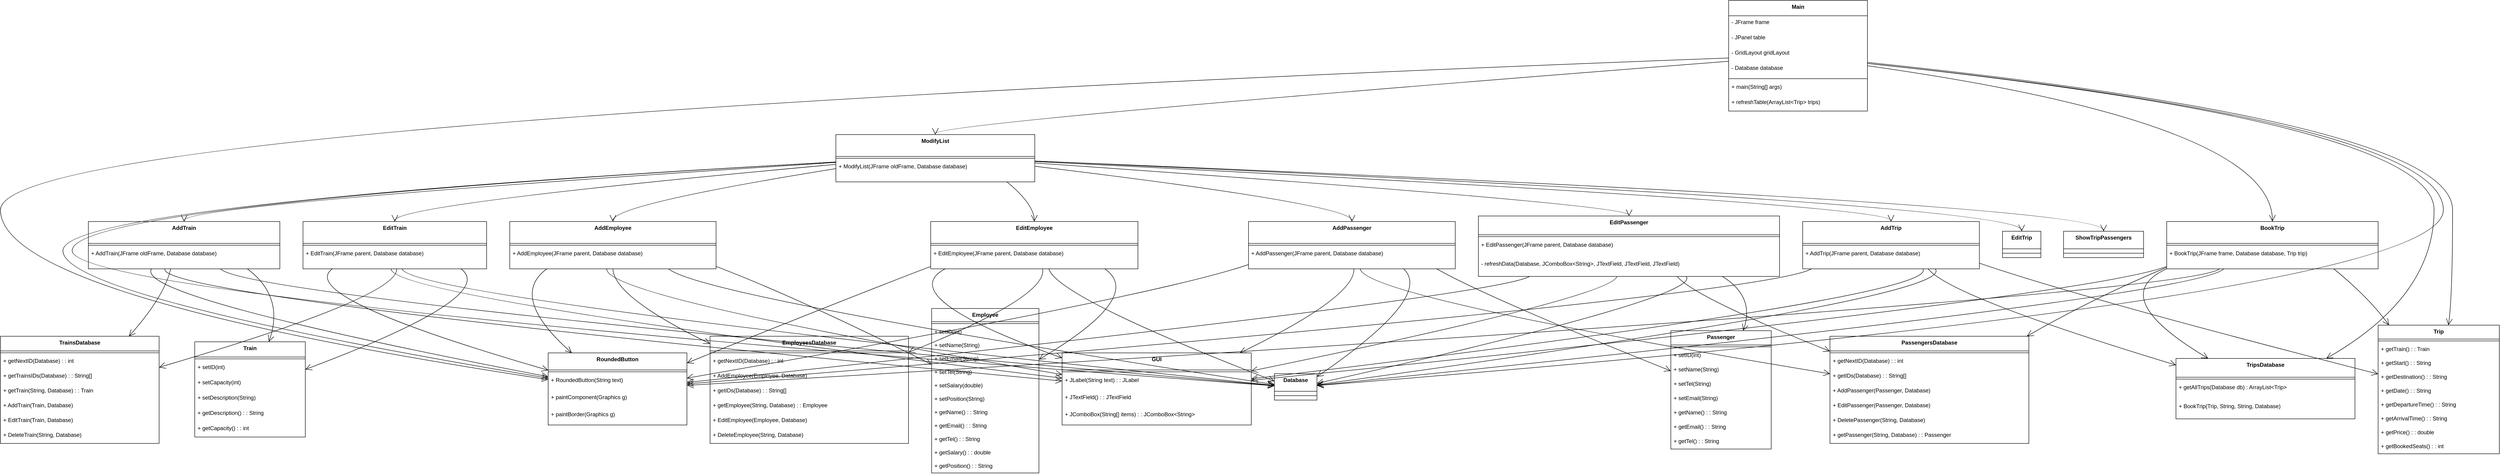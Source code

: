 <mxfile version="26.2.15">
  <diagram name="Page-1" id="pnD8mrpB47AV5KBbk8wT">
    <mxGraphModel dx="4753" dy="2497" grid="1" gridSize="10" guides="1" tooltips="1" connect="1" arrows="1" fold="1" page="1" pageScale="1" pageWidth="850" pageHeight="1100" math="0" shadow="0">
      <root>
        <mxCell id="0" />
        <mxCell id="1" parent="0" />
        <mxCell id="RaNbdo8rH24mwtOtZHc8-335" value="Main" style="swimlane;fontStyle=1;align=center;verticalAlign=top;childLayout=stackLayout;horizontal=1;startSize=33.143;horizontalStack=0;resizeParent=1;resizeParentMax=0;resizeLast=0;collapsible=0;marginBottom=0;" vertex="1" parent="1">
          <mxGeometry x="4536" y="20" width="300" height="239.143" as="geometry" />
        </mxCell>
        <mxCell id="RaNbdo8rH24mwtOtZHc8-336" value="- JFrame frame" style="text;strokeColor=none;fillColor=none;align=left;verticalAlign=top;spacingLeft=4;spacingRight=4;overflow=hidden;rotatable=0;points=[[0,0.5],[1,0.5]];portConstraint=eastwest;" vertex="1" parent="RaNbdo8rH24mwtOtZHc8-335">
          <mxGeometry y="33.143" width="300" height="33" as="geometry" />
        </mxCell>
        <mxCell id="RaNbdo8rH24mwtOtZHc8-337" value="- JPanel table" style="text;strokeColor=none;fillColor=none;align=left;verticalAlign=top;spacingLeft=4;spacingRight=4;overflow=hidden;rotatable=0;points=[[0,0.5],[1,0.5]];portConstraint=eastwest;" vertex="1" parent="RaNbdo8rH24mwtOtZHc8-335">
          <mxGeometry y="66.143" width="300" height="33" as="geometry" />
        </mxCell>
        <mxCell id="RaNbdo8rH24mwtOtZHc8-338" value="- GridLayout gridLayout" style="text;strokeColor=none;fillColor=none;align=left;verticalAlign=top;spacingLeft=4;spacingRight=4;overflow=hidden;rotatable=0;points=[[0,0.5],[1,0.5]];portConstraint=eastwest;" vertex="1" parent="RaNbdo8rH24mwtOtZHc8-335">
          <mxGeometry y="99.143" width="300" height="33" as="geometry" />
        </mxCell>
        <mxCell id="RaNbdo8rH24mwtOtZHc8-339" value="- Database database" style="text;strokeColor=none;fillColor=none;align=left;verticalAlign=top;spacingLeft=4;spacingRight=4;overflow=hidden;rotatable=0;points=[[0,0.5],[1,0.5]];portConstraint=eastwest;" vertex="1" parent="RaNbdo8rH24mwtOtZHc8-335">
          <mxGeometry y="132.143" width="300" height="33" as="geometry" />
        </mxCell>
        <mxCell id="RaNbdo8rH24mwtOtZHc8-340" style="line;strokeWidth=1;fillColor=none;align=left;verticalAlign=middle;spacingTop=-1;spacingLeft=3;spacingRight=3;rotatable=0;labelPosition=right;points=[];portConstraint=eastwest;strokeColor=inherit;" vertex="1" parent="RaNbdo8rH24mwtOtZHc8-335">
          <mxGeometry y="165.143" width="300" height="8" as="geometry" />
        </mxCell>
        <mxCell id="RaNbdo8rH24mwtOtZHc8-341" value="+ main(String[] args)" style="text;strokeColor=none;fillColor=none;align=left;verticalAlign=top;spacingLeft=4;spacingRight=4;overflow=hidden;rotatable=0;points=[[0,0.5],[1,0.5]];portConstraint=eastwest;" vertex="1" parent="RaNbdo8rH24mwtOtZHc8-335">
          <mxGeometry y="173.143" width="300" height="33" as="geometry" />
        </mxCell>
        <mxCell id="RaNbdo8rH24mwtOtZHc8-342" value="+ refreshTable(ArrayList&lt;Trip&gt; trips)" style="text;strokeColor=none;fillColor=none;align=left;verticalAlign=top;spacingLeft=4;spacingRight=4;overflow=hidden;rotatable=0;points=[[0,0.5],[1,0.5]];portConstraint=eastwest;" vertex="1" parent="RaNbdo8rH24mwtOtZHc8-335">
          <mxGeometry y="206.143" width="300" height="33" as="geometry" />
        </mxCell>
        <mxCell id="RaNbdo8rH24mwtOtZHc8-343" value="ModifyList" style="swimlane;fontStyle=1;align=center;verticalAlign=top;childLayout=stackLayout;horizontal=1;startSize=47.2;horizontalStack=0;resizeParent=1;resizeParentMax=0;resizeLast=0;collapsible=0;marginBottom=0;" vertex="1" parent="1">
          <mxGeometry x="2606" y="310" width="430" height="102.2" as="geometry" />
        </mxCell>
        <mxCell id="RaNbdo8rH24mwtOtZHc8-344" style="line;strokeWidth=1;fillColor=none;align=left;verticalAlign=middle;spacingTop=-1;spacingLeft=3;spacingRight=3;rotatable=0;labelPosition=right;points=[];portConstraint=eastwest;strokeColor=inherit;" vertex="1" parent="RaNbdo8rH24mwtOtZHc8-343">
          <mxGeometry y="47.2" width="430" height="8" as="geometry" />
        </mxCell>
        <mxCell id="RaNbdo8rH24mwtOtZHc8-345" value="+ ModifyList(JFrame oldFrame, Database database)" style="text;strokeColor=none;fillColor=none;align=left;verticalAlign=top;spacingLeft=4;spacingRight=4;overflow=hidden;rotatable=0;points=[[0,0.5],[1,0.5]];portConstraint=eastwest;" vertex="1" parent="RaNbdo8rH24mwtOtZHc8-343">
          <mxGeometry y="55.2" width="430" height="47" as="geometry" />
        </mxCell>
        <mxCell id="RaNbdo8rH24mwtOtZHc8-346" value="AddEmployee" style="swimlane;fontStyle=1;align=center;verticalAlign=top;childLayout=stackLayout;horizontal=1;startSize=47.2;horizontalStack=0;resizeParent=1;resizeParentMax=0;resizeLast=0;collapsible=0;marginBottom=0;" vertex="1" parent="1">
          <mxGeometry x="1901" y="498" width="446" height="102.2" as="geometry" />
        </mxCell>
        <mxCell id="RaNbdo8rH24mwtOtZHc8-347" style="line;strokeWidth=1;fillColor=none;align=left;verticalAlign=middle;spacingTop=-1;spacingLeft=3;spacingRight=3;rotatable=0;labelPosition=right;points=[];portConstraint=eastwest;strokeColor=inherit;" vertex="1" parent="RaNbdo8rH24mwtOtZHc8-346">
          <mxGeometry y="47.2" width="446" height="8" as="geometry" />
        </mxCell>
        <mxCell id="RaNbdo8rH24mwtOtZHc8-348" value="+ AddEmployee(JFrame parent, Database database)" style="text;strokeColor=none;fillColor=none;align=left;verticalAlign=top;spacingLeft=4;spacingRight=4;overflow=hidden;rotatable=0;points=[[0,0.5],[1,0.5]];portConstraint=eastwest;" vertex="1" parent="RaNbdo8rH24mwtOtZHc8-346">
          <mxGeometry y="55.2" width="446" height="47" as="geometry" />
        </mxCell>
        <mxCell id="RaNbdo8rH24mwtOtZHc8-349" value="EditEmployee" style="swimlane;fontStyle=1;align=center;verticalAlign=top;childLayout=stackLayout;horizontal=1;startSize=47.2;horizontalStack=0;resizeParent=1;resizeParentMax=0;resizeLast=0;collapsible=0;marginBottom=0;" vertex="1" parent="1">
          <mxGeometry x="2811" y="498" width="448" height="102.2" as="geometry" />
        </mxCell>
        <mxCell id="RaNbdo8rH24mwtOtZHc8-350" style="line;strokeWidth=1;fillColor=none;align=left;verticalAlign=middle;spacingTop=-1;spacingLeft=3;spacingRight=3;rotatable=0;labelPosition=right;points=[];portConstraint=eastwest;strokeColor=inherit;" vertex="1" parent="RaNbdo8rH24mwtOtZHc8-349">
          <mxGeometry y="47.2" width="448" height="8" as="geometry" />
        </mxCell>
        <mxCell id="RaNbdo8rH24mwtOtZHc8-351" value="+ EditEmployee(JFrame parent, Database database)" style="text;strokeColor=none;fillColor=none;align=left;verticalAlign=top;spacingLeft=4;spacingRight=4;overflow=hidden;rotatable=0;points=[[0,0.5],[1,0.5]];portConstraint=eastwest;" vertex="1" parent="RaNbdo8rH24mwtOtZHc8-349">
          <mxGeometry y="55.2" width="448" height="47" as="geometry" />
        </mxCell>
        <mxCell id="RaNbdo8rH24mwtOtZHc8-352" value="AddPassenger" style="swimlane;fontStyle=1;align=center;verticalAlign=top;childLayout=stackLayout;horizontal=1;startSize=47.2;horizontalStack=0;resizeParent=1;resizeParentMax=0;resizeLast=0;collapsible=0;marginBottom=0;" vertex="1" parent="1">
          <mxGeometry x="3498" y="498" width="447" height="102.2" as="geometry" />
        </mxCell>
        <mxCell id="RaNbdo8rH24mwtOtZHc8-353" style="line;strokeWidth=1;fillColor=none;align=left;verticalAlign=middle;spacingTop=-1;spacingLeft=3;spacingRight=3;rotatable=0;labelPosition=right;points=[];portConstraint=eastwest;strokeColor=inherit;" vertex="1" parent="RaNbdo8rH24mwtOtZHc8-352">
          <mxGeometry y="47.2" width="447" height="8" as="geometry" />
        </mxCell>
        <mxCell id="RaNbdo8rH24mwtOtZHc8-354" value="+ AddPassenger(JFrame parent, Database database)" style="text;strokeColor=none;fillColor=none;align=left;verticalAlign=top;spacingLeft=4;spacingRight=4;overflow=hidden;rotatable=0;points=[[0,0.5],[1,0.5]];portConstraint=eastwest;" vertex="1" parent="RaNbdo8rH24mwtOtZHc8-352">
          <mxGeometry y="55.2" width="447" height="47" as="geometry" />
        </mxCell>
        <mxCell id="RaNbdo8rH24mwtOtZHc8-355" value="EditPassenger" style="swimlane;fontStyle=1;align=center;verticalAlign=top;childLayout=stackLayout;horizontal=1;startSize=40.571;horizontalStack=0;resizeParent=1;resizeParentMax=0;resizeLast=0;collapsible=0;marginBottom=0;" vertex="1" parent="1">
          <mxGeometry x="3995" y="486" width="651" height="130.571" as="geometry" />
        </mxCell>
        <mxCell id="RaNbdo8rH24mwtOtZHc8-356" style="line;strokeWidth=1;fillColor=none;align=left;verticalAlign=middle;spacingTop=-1;spacingLeft=3;spacingRight=3;rotatable=0;labelPosition=right;points=[];portConstraint=eastwest;strokeColor=inherit;" vertex="1" parent="RaNbdo8rH24mwtOtZHc8-355">
          <mxGeometry y="40.571" width="651" height="8" as="geometry" />
        </mxCell>
        <mxCell id="RaNbdo8rH24mwtOtZHc8-357" value="+ EditPassenger(JFrame parent, Database database)" style="text;strokeColor=none;fillColor=none;align=left;verticalAlign=top;spacingLeft=4;spacingRight=4;overflow=hidden;rotatable=0;points=[[0,0.5],[1,0.5]];portConstraint=eastwest;" vertex="1" parent="RaNbdo8rH24mwtOtZHc8-355">
          <mxGeometry y="48.571" width="651" height="41" as="geometry" />
        </mxCell>
        <mxCell id="RaNbdo8rH24mwtOtZHc8-358" value="- refreshData(Database, JComboBox&lt;String&gt;, JTextField, JTextField, JTextField)" style="text;strokeColor=none;fillColor=none;align=left;verticalAlign=top;spacingLeft=4;spacingRight=4;overflow=hidden;rotatable=0;points=[[0,0.5],[1,0.5]];portConstraint=eastwest;" vertex="1" parent="RaNbdo8rH24mwtOtZHc8-355">
          <mxGeometry y="89.571" width="651" height="41" as="geometry" />
        </mxCell>
        <mxCell id="RaNbdo8rH24mwtOtZHc8-359" value="AddTrain" style="swimlane;fontStyle=1;align=center;verticalAlign=top;childLayout=stackLayout;horizontal=1;startSize=47.2;horizontalStack=0;resizeParent=1;resizeParentMax=0;resizeLast=0;collapsible=0;marginBottom=0;" vertex="1" parent="1">
          <mxGeometry x="990" y="498" width="414" height="102.2" as="geometry" />
        </mxCell>
        <mxCell id="RaNbdo8rH24mwtOtZHc8-360" style="line;strokeWidth=1;fillColor=none;align=left;verticalAlign=middle;spacingTop=-1;spacingLeft=3;spacingRight=3;rotatable=0;labelPosition=right;points=[];portConstraint=eastwest;strokeColor=inherit;" vertex="1" parent="RaNbdo8rH24mwtOtZHc8-359">
          <mxGeometry y="47.2" width="414" height="8" as="geometry" />
        </mxCell>
        <mxCell id="RaNbdo8rH24mwtOtZHc8-361" value="+ AddTrain(JFrame oldFrame, Database database)" style="text;strokeColor=none;fillColor=none;align=left;verticalAlign=top;spacingLeft=4;spacingRight=4;overflow=hidden;rotatable=0;points=[[0,0.5],[1,0.5]];portConstraint=eastwest;" vertex="1" parent="RaNbdo8rH24mwtOtZHc8-359">
          <mxGeometry y="55.2" width="414" height="47" as="geometry" />
        </mxCell>
        <mxCell id="RaNbdo8rH24mwtOtZHc8-362" value="EditTrain" style="swimlane;fontStyle=1;align=center;verticalAlign=top;childLayout=stackLayout;horizontal=1;startSize=47.2;horizontalStack=0;resizeParent=1;resizeParentMax=0;resizeLast=0;collapsible=0;marginBottom=0;" vertex="1" parent="1">
          <mxGeometry x="1454" y="498" width="397" height="102.2" as="geometry" />
        </mxCell>
        <mxCell id="RaNbdo8rH24mwtOtZHc8-363" style="line;strokeWidth=1;fillColor=none;align=left;verticalAlign=middle;spacingTop=-1;spacingLeft=3;spacingRight=3;rotatable=0;labelPosition=right;points=[];portConstraint=eastwest;strokeColor=inherit;" vertex="1" parent="RaNbdo8rH24mwtOtZHc8-362">
          <mxGeometry y="47.2" width="397" height="8" as="geometry" />
        </mxCell>
        <mxCell id="RaNbdo8rH24mwtOtZHc8-364" value="+ EditTrain(JFrame parent, Database database)" style="text;strokeColor=none;fillColor=none;align=left;verticalAlign=top;spacingLeft=4;spacingRight=4;overflow=hidden;rotatable=0;points=[[0,0.5],[1,0.5]];portConstraint=eastwest;" vertex="1" parent="RaNbdo8rH24mwtOtZHc8-362">
          <mxGeometry y="55.2" width="397" height="47" as="geometry" />
        </mxCell>
        <mxCell id="RaNbdo8rH24mwtOtZHc8-365" value="AddTrip" style="swimlane;fontStyle=1;align=center;verticalAlign=top;childLayout=stackLayout;horizontal=1;startSize=47.2;horizontalStack=0;resizeParent=1;resizeParentMax=0;resizeLast=0;collapsible=0;marginBottom=0;" vertex="1" parent="1">
          <mxGeometry x="4696" y="498" width="382" height="102.2" as="geometry" />
        </mxCell>
        <mxCell id="RaNbdo8rH24mwtOtZHc8-366" style="line;strokeWidth=1;fillColor=none;align=left;verticalAlign=middle;spacingTop=-1;spacingLeft=3;spacingRight=3;rotatable=0;labelPosition=right;points=[];portConstraint=eastwest;strokeColor=inherit;" vertex="1" parent="RaNbdo8rH24mwtOtZHc8-365">
          <mxGeometry y="47.2" width="382" height="8" as="geometry" />
        </mxCell>
        <mxCell id="RaNbdo8rH24mwtOtZHc8-367" value="+ AddTrip(JFrame parent, Database database)" style="text;strokeColor=none;fillColor=none;align=left;verticalAlign=top;spacingLeft=4;spacingRight=4;overflow=hidden;rotatable=0;points=[[0,0.5],[1,0.5]];portConstraint=eastwest;" vertex="1" parent="RaNbdo8rH24mwtOtZHc8-365">
          <mxGeometry y="55.2" width="382" height="47" as="geometry" />
        </mxCell>
        <mxCell id="RaNbdo8rH24mwtOtZHc8-368" value="EditTrip" style="swimlane;fontStyle=1;align=center;verticalAlign=top;childLayout=stackLayout;horizontal=1;startSize=38;horizontalStack=0;resizeParent=1;resizeParentMax=0;resizeLast=0;collapsible=0;marginBottom=0;" vertex="1" parent="1">
          <mxGeometry x="5128" y="519" width="83" height="57" as="geometry" />
        </mxCell>
        <mxCell id="RaNbdo8rH24mwtOtZHc8-369" style="line;strokeWidth=1;fillColor=none;align=left;verticalAlign=middle;spacingTop=-1;spacingLeft=3;spacingRight=3;rotatable=0;labelPosition=right;points=[];portConstraint=eastwest;strokeColor=inherit;" vertex="1" parent="RaNbdo8rH24mwtOtZHc8-368">
          <mxGeometry y="38" width="83" height="19" as="geometry" />
        </mxCell>
        <mxCell id="RaNbdo8rH24mwtOtZHc8-370" value="ShowTripPassengers" style="swimlane;fontStyle=1;align=center;verticalAlign=top;childLayout=stackLayout;horizontal=1;startSize=38;horizontalStack=0;resizeParent=1;resizeParentMax=0;resizeLast=0;collapsible=0;marginBottom=0;" vertex="1" parent="1">
          <mxGeometry x="5260" y="519" width="173" height="57" as="geometry" />
        </mxCell>
        <mxCell id="RaNbdo8rH24mwtOtZHc8-371" style="line;strokeWidth=1;fillColor=none;align=left;verticalAlign=middle;spacingTop=-1;spacingLeft=3;spacingRight=3;rotatable=0;labelPosition=right;points=[];portConstraint=eastwest;strokeColor=inherit;" vertex="1" parent="RaNbdo8rH24mwtOtZHc8-370">
          <mxGeometry y="38" width="173" height="19" as="geometry" />
        </mxCell>
        <mxCell id="RaNbdo8rH24mwtOtZHc8-372" value="RoundedButton" style="swimlane;fontStyle=1;align=center;verticalAlign=top;childLayout=stackLayout;horizontal=1;startSize=36.889;horizontalStack=0;resizeParent=1;resizeParentMax=0;resizeLast=0;collapsible=0;marginBottom=0;" vertex="1" parent="1">
          <mxGeometry x="1984" y="782" width="300" height="155.889" as="geometry" />
        </mxCell>
        <mxCell id="RaNbdo8rH24mwtOtZHc8-373" style="line;strokeWidth=1;fillColor=none;align=left;verticalAlign=middle;spacingTop=-1;spacingLeft=3;spacingRight=3;rotatable=0;labelPosition=right;points=[];portConstraint=eastwest;strokeColor=inherit;" vertex="1" parent="RaNbdo8rH24mwtOtZHc8-372">
          <mxGeometry y="36.889" width="300" height="8" as="geometry" />
        </mxCell>
        <mxCell id="RaNbdo8rH24mwtOtZHc8-374" value="+ RoundedButton(String text)" style="text;strokeColor=none;fillColor=none;align=left;verticalAlign=top;spacingLeft=4;spacingRight=4;overflow=hidden;rotatable=0;points=[[0,0.5],[1,0.5]];portConstraint=eastwest;" vertex="1" parent="RaNbdo8rH24mwtOtZHc8-372">
          <mxGeometry y="44.889" width="300" height="37" as="geometry" />
        </mxCell>
        <mxCell id="RaNbdo8rH24mwtOtZHc8-375" value="+ paintComponent(Graphics g)" style="text;strokeColor=none;fillColor=none;align=left;verticalAlign=top;spacingLeft=4;spacingRight=4;overflow=hidden;rotatable=0;points=[[0,0.5],[1,0.5]];portConstraint=eastwest;" vertex="1" parent="RaNbdo8rH24mwtOtZHc8-372">
          <mxGeometry y="81.889" width="300" height="37" as="geometry" />
        </mxCell>
        <mxCell id="RaNbdo8rH24mwtOtZHc8-376" value="+ paintBorder(Graphics g)" style="text;strokeColor=none;fillColor=none;align=left;verticalAlign=top;spacingLeft=4;spacingRight=4;overflow=hidden;rotatable=0;points=[[0,0.5],[1,0.5]];portConstraint=eastwest;" vertex="1" parent="RaNbdo8rH24mwtOtZHc8-372">
          <mxGeometry y="118.889" width="300" height="37" as="geometry" />
        </mxCell>
        <mxCell id="RaNbdo8rH24mwtOtZHc8-377" value="GUI" style="swimlane;fontStyle=1;align=center;verticalAlign=top;childLayout=stackLayout;horizontal=1;startSize=36.889;horizontalStack=0;resizeParent=1;resizeParentMax=0;resizeLast=0;collapsible=0;marginBottom=0;" vertex="1" parent="1">
          <mxGeometry x="3095" y="782" width="409" height="155.889" as="geometry" />
        </mxCell>
        <mxCell id="RaNbdo8rH24mwtOtZHc8-378" style="line;strokeWidth=1;fillColor=none;align=left;verticalAlign=middle;spacingTop=-1;spacingLeft=3;spacingRight=3;rotatable=0;labelPosition=right;points=[];portConstraint=eastwest;strokeColor=inherit;" vertex="1" parent="RaNbdo8rH24mwtOtZHc8-377">
          <mxGeometry y="36.889" width="409" height="8" as="geometry" />
        </mxCell>
        <mxCell id="RaNbdo8rH24mwtOtZHc8-379" value="+ JLabel(String text) : : JLabel" style="text;strokeColor=none;fillColor=none;align=left;verticalAlign=top;spacingLeft=4;spacingRight=4;overflow=hidden;rotatable=0;points=[[0,0.5],[1,0.5]];portConstraint=eastwest;" vertex="1" parent="RaNbdo8rH24mwtOtZHc8-377">
          <mxGeometry y="44.889" width="409" height="37" as="geometry" />
        </mxCell>
        <mxCell id="RaNbdo8rH24mwtOtZHc8-380" value="+ JTextField() : : JTextField" style="text;strokeColor=none;fillColor=none;align=left;verticalAlign=top;spacingLeft=4;spacingRight=4;overflow=hidden;rotatable=0;points=[[0,0.5],[1,0.5]];portConstraint=eastwest;" vertex="1" parent="RaNbdo8rH24mwtOtZHc8-377">
          <mxGeometry y="81.889" width="409" height="37" as="geometry" />
        </mxCell>
        <mxCell id="RaNbdo8rH24mwtOtZHc8-381" value="+ JComboBox(String[] items) : : JComboBox&lt;String&gt;" style="text;strokeColor=none;fillColor=none;align=left;verticalAlign=top;spacingLeft=4;spacingRight=4;overflow=hidden;rotatable=0;points=[[0,0.5],[1,0.5]];portConstraint=eastwest;" vertex="1" parent="RaNbdo8rH24mwtOtZHc8-377">
          <mxGeometry y="118.889" width="409" height="37" as="geometry" />
        </mxCell>
        <mxCell id="RaNbdo8rH24mwtOtZHc8-382" value="Employee" style="swimlane;fontStyle=1;align=center;verticalAlign=top;childLayout=stackLayout;horizontal=1;startSize=28.64;horizontalStack=0;resizeParent=1;resizeParentMax=0;resizeLast=0;collapsible=0;marginBottom=0;" vertex="1" parent="1">
          <mxGeometry x="2813" y="686" width="232" height="355.64" as="geometry" />
        </mxCell>
        <mxCell id="RaNbdo8rH24mwtOtZHc8-383" style="line;strokeWidth=1;fillColor=none;align=left;verticalAlign=middle;spacingTop=-1;spacingLeft=3;spacingRight=3;rotatable=0;labelPosition=right;points=[];portConstraint=eastwest;strokeColor=inherit;" vertex="1" parent="RaNbdo8rH24mwtOtZHc8-382">
          <mxGeometry y="28.64" width="232" height="8" as="geometry" />
        </mxCell>
        <mxCell id="RaNbdo8rH24mwtOtZHc8-384" value="+ setID(int)" style="text;strokeColor=none;fillColor=none;align=left;verticalAlign=top;spacingLeft=4;spacingRight=4;overflow=hidden;rotatable=0;points=[[0,0.5],[1,0.5]];portConstraint=eastwest;" vertex="1" parent="RaNbdo8rH24mwtOtZHc8-382">
          <mxGeometry y="36.64" width="232" height="29" as="geometry" />
        </mxCell>
        <mxCell id="RaNbdo8rH24mwtOtZHc8-385" value="+ setName(String)" style="text;strokeColor=none;fillColor=none;align=left;verticalAlign=top;spacingLeft=4;spacingRight=4;overflow=hidden;rotatable=0;points=[[0,0.5],[1,0.5]];portConstraint=eastwest;" vertex="1" parent="RaNbdo8rH24mwtOtZHc8-382">
          <mxGeometry y="65.64" width="232" height="29" as="geometry" />
        </mxCell>
        <mxCell id="RaNbdo8rH24mwtOtZHc8-386" value="+ setEmail(String)" style="text;strokeColor=none;fillColor=none;align=left;verticalAlign=top;spacingLeft=4;spacingRight=4;overflow=hidden;rotatable=0;points=[[0,0.5],[1,0.5]];portConstraint=eastwest;" vertex="1" parent="RaNbdo8rH24mwtOtZHc8-382">
          <mxGeometry y="94.64" width="232" height="29" as="geometry" />
        </mxCell>
        <mxCell id="RaNbdo8rH24mwtOtZHc8-387" value="+ setTel(String)" style="text;strokeColor=none;fillColor=none;align=left;verticalAlign=top;spacingLeft=4;spacingRight=4;overflow=hidden;rotatable=0;points=[[0,0.5],[1,0.5]];portConstraint=eastwest;" vertex="1" parent="RaNbdo8rH24mwtOtZHc8-382">
          <mxGeometry y="123.64" width="232" height="29" as="geometry" />
        </mxCell>
        <mxCell id="RaNbdo8rH24mwtOtZHc8-388" value="+ setSalary(double)" style="text;strokeColor=none;fillColor=none;align=left;verticalAlign=top;spacingLeft=4;spacingRight=4;overflow=hidden;rotatable=0;points=[[0,0.5],[1,0.5]];portConstraint=eastwest;" vertex="1" parent="RaNbdo8rH24mwtOtZHc8-382">
          <mxGeometry y="152.64" width="232" height="29" as="geometry" />
        </mxCell>
        <mxCell id="RaNbdo8rH24mwtOtZHc8-389" value="+ setPosition(String)" style="text;strokeColor=none;fillColor=none;align=left;verticalAlign=top;spacingLeft=4;spacingRight=4;overflow=hidden;rotatable=0;points=[[0,0.5],[1,0.5]];portConstraint=eastwest;" vertex="1" parent="RaNbdo8rH24mwtOtZHc8-382">
          <mxGeometry y="181.64" width="232" height="29" as="geometry" />
        </mxCell>
        <mxCell id="RaNbdo8rH24mwtOtZHc8-390" value="+ getName() : : String" style="text;strokeColor=none;fillColor=none;align=left;verticalAlign=top;spacingLeft=4;spacingRight=4;overflow=hidden;rotatable=0;points=[[0,0.5],[1,0.5]];portConstraint=eastwest;" vertex="1" parent="RaNbdo8rH24mwtOtZHc8-382">
          <mxGeometry y="210.64" width="232" height="29" as="geometry" />
        </mxCell>
        <mxCell id="RaNbdo8rH24mwtOtZHc8-391" value="+ getEmail() : : String" style="text;strokeColor=none;fillColor=none;align=left;verticalAlign=top;spacingLeft=4;spacingRight=4;overflow=hidden;rotatable=0;points=[[0,0.5],[1,0.5]];portConstraint=eastwest;" vertex="1" parent="RaNbdo8rH24mwtOtZHc8-382">
          <mxGeometry y="239.64" width="232" height="29" as="geometry" />
        </mxCell>
        <mxCell id="RaNbdo8rH24mwtOtZHc8-392" value="+ getTel() : : String" style="text;strokeColor=none;fillColor=none;align=left;verticalAlign=top;spacingLeft=4;spacingRight=4;overflow=hidden;rotatable=0;points=[[0,0.5],[1,0.5]];portConstraint=eastwest;" vertex="1" parent="RaNbdo8rH24mwtOtZHc8-382">
          <mxGeometry y="268.64" width="232" height="29" as="geometry" />
        </mxCell>
        <mxCell id="RaNbdo8rH24mwtOtZHc8-393" value="+ getSalary() : : double" style="text;strokeColor=none;fillColor=none;align=left;verticalAlign=top;spacingLeft=4;spacingRight=4;overflow=hidden;rotatable=0;points=[[0,0.5],[1,0.5]];portConstraint=eastwest;" vertex="1" parent="RaNbdo8rH24mwtOtZHc8-382">
          <mxGeometry y="297.64" width="232" height="29" as="geometry" />
        </mxCell>
        <mxCell id="RaNbdo8rH24mwtOtZHc8-394" value="+ getPosition() : : String" style="text;strokeColor=none;fillColor=none;align=left;verticalAlign=top;spacingLeft=4;spacingRight=4;overflow=hidden;rotatable=0;points=[[0,0.5],[1,0.5]];portConstraint=eastwest;" vertex="1" parent="RaNbdo8rH24mwtOtZHc8-382">
          <mxGeometry y="326.64" width="232" height="29" as="geometry" />
        </mxCell>
        <mxCell id="RaNbdo8rH24mwtOtZHc8-395" value="EmployeesDatabase" style="swimlane;fontStyle=1;align=center;verticalAlign=top;childLayout=stackLayout;horizontal=1;startSize=31.733;horizontalStack=0;resizeParent=1;resizeParentMax=0;resizeLast=0;collapsible=0;marginBottom=0;" vertex="1" parent="1">
          <mxGeometry x="2334" y="746" width="429" height="231.733" as="geometry" />
        </mxCell>
        <mxCell id="RaNbdo8rH24mwtOtZHc8-396" style="line;strokeWidth=1;fillColor=none;align=left;verticalAlign=middle;spacingTop=-1;spacingLeft=3;spacingRight=3;rotatable=0;labelPosition=right;points=[];portConstraint=eastwest;strokeColor=inherit;" vertex="1" parent="RaNbdo8rH24mwtOtZHc8-395">
          <mxGeometry y="31.733" width="429" height="8" as="geometry" />
        </mxCell>
        <mxCell id="RaNbdo8rH24mwtOtZHc8-397" value="+ getNextID(Database) : : int" style="text;strokeColor=none;fillColor=none;align=left;verticalAlign=top;spacingLeft=4;spacingRight=4;overflow=hidden;rotatable=0;points=[[0,0.5],[1,0.5]];portConstraint=eastwest;" vertex="1" parent="RaNbdo8rH24mwtOtZHc8-395">
          <mxGeometry y="39.733" width="429" height="32" as="geometry" />
        </mxCell>
        <mxCell id="RaNbdo8rH24mwtOtZHc8-398" value="+ AddEmployee(Employee, Database)" style="text;strokeColor=none;fillColor=none;align=left;verticalAlign=top;spacingLeft=4;spacingRight=4;overflow=hidden;rotatable=0;points=[[0,0.5],[1,0.5]];portConstraint=eastwest;" vertex="1" parent="RaNbdo8rH24mwtOtZHc8-395">
          <mxGeometry y="71.733" width="429" height="32" as="geometry" />
        </mxCell>
        <mxCell id="RaNbdo8rH24mwtOtZHc8-399" value="+ getIDs(Database) : : String[]" style="text;strokeColor=none;fillColor=none;align=left;verticalAlign=top;spacingLeft=4;spacingRight=4;overflow=hidden;rotatable=0;points=[[0,0.5],[1,0.5]];portConstraint=eastwest;" vertex="1" parent="RaNbdo8rH24mwtOtZHc8-395">
          <mxGeometry y="103.733" width="429" height="32" as="geometry" />
        </mxCell>
        <mxCell id="RaNbdo8rH24mwtOtZHc8-400" value="+ getEmployee(String, Database) : : Employee" style="text;strokeColor=none;fillColor=none;align=left;verticalAlign=top;spacingLeft=4;spacingRight=4;overflow=hidden;rotatable=0;points=[[0,0.5],[1,0.5]];portConstraint=eastwest;" vertex="1" parent="RaNbdo8rH24mwtOtZHc8-395">
          <mxGeometry y="135.733" width="429" height="32" as="geometry" />
        </mxCell>
        <mxCell id="RaNbdo8rH24mwtOtZHc8-401" value="+ EditEmployee(Employee, Database)" style="text;strokeColor=none;fillColor=none;align=left;verticalAlign=top;spacingLeft=4;spacingRight=4;overflow=hidden;rotatable=0;points=[[0,0.5],[1,0.5]];portConstraint=eastwest;" vertex="1" parent="RaNbdo8rH24mwtOtZHc8-395">
          <mxGeometry y="167.733" width="429" height="32" as="geometry" />
        </mxCell>
        <mxCell id="RaNbdo8rH24mwtOtZHc8-402" value="+ DeleteEmployee(String, Database)" style="text;strokeColor=none;fillColor=none;align=left;verticalAlign=top;spacingLeft=4;spacingRight=4;overflow=hidden;rotatable=0;points=[[0,0.5],[1,0.5]];portConstraint=eastwest;" vertex="1" parent="RaNbdo8rH24mwtOtZHc8-395">
          <mxGeometry y="199.733" width="429" height="32" as="geometry" />
        </mxCell>
        <mxCell id="RaNbdo8rH24mwtOtZHc8-403" value="Passenger" style="swimlane;fontStyle=1;align=center;verticalAlign=top;childLayout=stackLayout;horizontal=1;startSize=30.824;horizontalStack=0;resizeParent=1;resizeParentMax=0;resizeLast=0;collapsible=0;marginBottom=0;" vertex="1" parent="1">
          <mxGeometry x="4411" y="734" width="217" height="255.824" as="geometry" />
        </mxCell>
        <mxCell id="RaNbdo8rH24mwtOtZHc8-404" style="line;strokeWidth=1;fillColor=none;align=left;verticalAlign=middle;spacingTop=-1;spacingLeft=3;spacingRight=3;rotatable=0;labelPosition=right;points=[];portConstraint=eastwest;strokeColor=inherit;" vertex="1" parent="RaNbdo8rH24mwtOtZHc8-403">
          <mxGeometry y="30.824" width="217" height="8" as="geometry" />
        </mxCell>
        <mxCell id="RaNbdo8rH24mwtOtZHc8-405" value="+ setID(int)" style="text;strokeColor=none;fillColor=none;align=left;verticalAlign=top;spacingLeft=4;spacingRight=4;overflow=hidden;rotatable=0;points=[[0,0.5],[1,0.5]];portConstraint=eastwest;" vertex="1" parent="RaNbdo8rH24mwtOtZHc8-403">
          <mxGeometry y="38.824" width="217" height="31" as="geometry" />
        </mxCell>
        <mxCell id="RaNbdo8rH24mwtOtZHc8-406" value="+ setName(String)" style="text;strokeColor=none;fillColor=none;align=left;verticalAlign=top;spacingLeft=4;spacingRight=4;overflow=hidden;rotatable=0;points=[[0,0.5],[1,0.5]];portConstraint=eastwest;" vertex="1" parent="RaNbdo8rH24mwtOtZHc8-403">
          <mxGeometry y="69.824" width="217" height="31" as="geometry" />
        </mxCell>
        <mxCell id="RaNbdo8rH24mwtOtZHc8-407" value="+ setTel(String)" style="text;strokeColor=none;fillColor=none;align=left;verticalAlign=top;spacingLeft=4;spacingRight=4;overflow=hidden;rotatable=0;points=[[0,0.5],[1,0.5]];portConstraint=eastwest;" vertex="1" parent="RaNbdo8rH24mwtOtZHc8-403">
          <mxGeometry y="100.824" width="217" height="31" as="geometry" />
        </mxCell>
        <mxCell id="RaNbdo8rH24mwtOtZHc8-408" value="+ setEmail(String)" style="text;strokeColor=none;fillColor=none;align=left;verticalAlign=top;spacingLeft=4;spacingRight=4;overflow=hidden;rotatable=0;points=[[0,0.5],[1,0.5]];portConstraint=eastwest;" vertex="1" parent="RaNbdo8rH24mwtOtZHc8-403">
          <mxGeometry y="131.824" width="217" height="31" as="geometry" />
        </mxCell>
        <mxCell id="RaNbdo8rH24mwtOtZHc8-409" value="+ getName() : : String" style="text;strokeColor=none;fillColor=none;align=left;verticalAlign=top;spacingLeft=4;spacingRight=4;overflow=hidden;rotatable=0;points=[[0,0.5],[1,0.5]];portConstraint=eastwest;" vertex="1" parent="RaNbdo8rH24mwtOtZHc8-403">
          <mxGeometry y="162.824" width="217" height="31" as="geometry" />
        </mxCell>
        <mxCell id="RaNbdo8rH24mwtOtZHc8-410" value="+ getEmail() : : String" style="text;strokeColor=none;fillColor=none;align=left;verticalAlign=top;spacingLeft=4;spacingRight=4;overflow=hidden;rotatable=0;points=[[0,0.5],[1,0.5]];portConstraint=eastwest;" vertex="1" parent="RaNbdo8rH24mwtOtZHc8-403">
          <mxGeometry y="193.824" width="217" height="31" as="geometry" />
        </mxCell>
        <mxCell id="RaNbdo8rH24mwtOtZHc8-411" value="+ getTel() : : String" style="text;strokeColor=none;fillColor=none;align=left;verticalAlign=top;spacingLeft=4;spacingRight=4;overflow=hidden;rotatable=0;points=[[0,0.5],[1,0.5]];portConstraint=eastwest;" vertex="1" parent="RaNbdo8rH24mwtOtZHc8-403">
          <mxGeometry y="224.824" width="217" height="31" as="geometry" />
        </mxCell>
        <mxCell id="RaNbdo8rH24mwtOtZHc8-412" value="PassengersDatabase" style="swimlane;fontStyle=1;align=center;verticalAlign=top;childLayout=stackLayout;horizontal=1;startSize=31.733;horizontalStack=0;resizeParent=1;resizeParentMax=0;resizeLast=0;collapsible=0;marginBottom=0;" vertex="1" parent="1">
          <mxGeometry x="4755" y="746" width="430" height="231.733" as="geometry" />
        </mxCell>
        <mxCell id="RaNbdo8rH24mwtOtZHc8-413" style="line;strokeWidth=1;fillColor=none;align=left;verticalAlign=middle;spacingTop=-1;spacingLeft=3;spacingRight=3;rotatable=0;labelPosition=right;points=[];portConstraint=eastwest;strokeColor=inherit;" vertex="1" parent="RaNbdo8rH24mwtOtZHc8-412">
          <mxGeometry y="31.733" width="430" height="8" as="geometry" />
        </mxCell>
        <mxCell id="RaNbdo8rH24mwtOtZHc8-414" value="+ getNextID(Database) : : int" style="text;strokeColor=none;fillColor=none;align=left;verticalAlign=top;spacingLeft=4;spacingRight=4;overflow=hidden;rotatable=0;points=[[0,0.5],[1,0.5]];portConstraint=eastwest;" vertex="1" parent="RaNbdo8rH24mwtOtZHc8-412">
          <mxGeometry y="39.733" width="430" height="32" as="geometry" />
        </mxCell>
        <mxCell id="RaNbdo8rH24mwtOtZHc8-415" value="+ getIDs(Database) : : String[]" style="text;strokeColor=none;fillColor=none;align=left;verticalAlign=top;spacingLeft=4;spacingRight=4;overflow=hidden;rotatable=0;points=[[0,0.5],[1,0.5]];portConstraint=eastwest;" vertex="1" parent="RaNbdo8rH24mwtOtZHc8-412">
          <mxGeometry y="71.733" width="430" height="32" as="geometry" />
        </mxCell>
        <mxCell id="RaNbdo8rH24mwtOtZHc8-416" value="+ AddPassenger(Passenger, Database)" style="text;strokeColor=none;fillColor=none;align=left;verticalAlign=top;spacingLeft=4;spacingRight=4;overflow=hidden;rotatable=0;points=[[0,0.5],[1,0.5]];portConstraint=eastwest;" vertex="1" parent="RaNbdo8rH24mwtOtZHc8-412">
          <mxGeometry y="103.733" width="430" height="32" as="geometry" />
        </mxCell>
        <mxCell id="RaNbdo8rH24mwtOtZHc8-417" value="+ EditPassenger(Passenger, Database)" style="text;strokeColor=none;fillColor=none;align=left;verticalAlign=top;spacingLeft=4;spacingRight=4;overflow=hidden;rotatable=0;points=[[0,0.5],[1,0.5]];portConstraint=eastwest;" vertex="1" parent="RaNbdo8rH24mwtOtZHc8-412">
          <mxGeometry y="135.733" width="430" height="32" as="geometry" />
        </mxCell>
        <mxCell id="RaNbdo8rH24mwtOtZHc8-418" value="+ DeletePassenger(String, Database)" style="text;strokeColor=none;fillColor=none;align=left;verticalAlign=top;spacingLeft=4;spacingRight=4;overflow=hidden;rotatable=0;points=[[0,0.5],[1,0.5]];portConstraint=eastwest;" vertex="1" parent="RaNbdo8rH24mwtOtZHc8-412">
          <mxGeometry y="167.733" width="430" height="32" as="geometry" />
        </mxCell>
        <mxCell id="RaNbdo8rH24mwtOtZHc8-419" value="+ getPassenger(String, Database) : : Passenger" style="text;strokeColor=none;fillColor=none;align=left;verticalAlign=top;spacingLeft=4;spacingRight=4;overflow=hidden;rotatable=0;points=[[0,0.5],[1,0.5]];portConstraint=eastwest;" vertex="1" parent="RaNbdo8rH24mwtOtZHc8-412">
          <mxGeometry y="199.733" width="430" height="32" as="geometry" />
        </mxCell>
        <mxCell id="RaNbdo8rH24mwtOtZHc8-420" value="Train" style="swimlane;fontStyle=1;align=center;verticalAlign=top;childLayout=stackLayout;horizontal=1;startSize=32.923;horizontalStack=0;resizeParent=1;resizeParentMax=0;resizeLast=0;collapsible=0;marginBottom=0;" vertex="1" parent="1">
          <mxGeometry x="1220" y="758" width="239" height="205.923" as="geometry" />
        </mxCell>
        <mxCell id="RaNbdo8rH24mwtOtZHc8-421" style="line;strokeWidth=1;fillColor=none;align=left;verticalAlign=middle;spacingTop=-1;spacingLeft=3;spacingRight=3;rotatable=0;labelPosition=right;points=[];portConstraint=eastwest;strokeColor=inherit;" vertex="1" parent="RaNbdo8rH24mwtOtZHc8-420">
          <mxGeometry y="32.923" width="239" height="8" as="geometry" />
        </mxCell>
        <mxCell id="RaNbdo8rH24mwtOtZHc8-422" value="+ setID(int)" style="text;strokeColor=none;fillColor=none;align=left;verticalAlign=top;spacingLeft=4;spacingRight=4;overflow=hidden;rotatable=0;points=[[0,0.5],[1,0.5]];portConstraint=eastwest;" vertex="1" parent="RaNbdo8rH24mwtOtZHc8-420">
          <mxGeometry y="40.923" width="239" height="33" as="geometry" />
        </mxCell>
        <mxCell id="RaNbdo8rH24mwtOtZHc8-423" value="+ setCapacity(int)" style="text;strokeColor=none;fillColor=none;align=left;verticalAlign=top;spacingLeft=4;spacingRight=4;overflow=hidden;rotatable=0;points=[[0,0.5],[1,0.5]];portConstraint=eastwest;" vertex="1" parent="RaNbdo8rH24mwtOtZHc8-420">
          <mxGeometry y="73.923" width="239" height="33" as="geometry" />
        </mxCell>
        <mxCell id="RaNbdo8rH24mwtOtZHc8-424" value="+ setDescription(String)" style="text;strokeColor=none;fillColor=none;align=left;verticalAlign=top;spacingLeft=4;spacingRight=4;overflow=hidden;rotatable=0;points=[[0,0.5],[1,0.5]];portConstraint=eastwest;" vertex="1" parent="RaNbdo8rH24mwtOtZHc8-420">
          <mxGeometry y="106.923" width="239" height="33" as="geometry" />
        </mxCell>
        <mxCell id="RaNbdo8rH24mwtOtZHc8-425" value="+ getDescription() : : String" style="text;strokeColor=none;fillColor=none;align=left;verticalAlign=top;spacingLeft=4;spacingRight=4;overflow=hidden;rotatable=0;points=[[0,0.5],[1,0.5]];portConstraint=eastwest;" vertex="1" parent="RaNbdo8rH24mwtOtZHc8-420">
          <mxGeometry y="139.923" width="239" height="33" as="geometry" />
        </mxCell>
        <mxCell id="RaNbdo8rH24mwtOtZHc8-426" value="+ getCapacity() : : int" style="text;strokeColor=none;fillColor=none;align=left;verticalAlign=top;spacingLeft=4;spacingRight=4;overflow=hidden;rotatable=0;points=[[0,0.5],[1,0.5]];portConstraint=eastwest;" vertex="1" parent="RaNbdo8rH24mwtOtZHc8-420">
          <mxGeometry y="172.923" width="239" height="33" as="geometry" />
        </mxCell>
        <mxCell id="RaNbdo8rH24mwtOtZHc8-427" value="TrainsDatabase" style="swimlane;fontStyle=1;align=center;verticalAlign=top;childLayout=stackLayout;horizontal=1;startSize=31.733;horizontalStack=0;resizeParent=1;resizeParentMax=0;resizeLast=0;collapsible=0;marginBottom=0;" vertex="1" parent="1">
          <mxGeometry x="800" y="746" width="343" height="231.733" as="geometry" />
        </mxCell>
        <mxCell id="RaNbdo8rH24mwtOtZHc8-428" style="line;strokeWidth=1;fillColor=none;align=left;verticalAlign=middle;spacingTop=-1;spacingLeft=3;spacingRight=3;rotatable=0;labelPosition=right;points=[];portConstraint=eastwest;strokeColor=inherit;" vertex="1" parent="RaNbdo8rH24mwtOtZHc8-427">
          <mxGeometry y="31.733" width="343" height="8" as="geometry" />
        </mxCell>
        <mxCell id="RaNbdo8rH24mwtOtZHc8-429" value="+ getNextID(Database) : : int" style="text;strokeColor=none;fillColor=none;align=left;verticalAlign=top;spacingLeft=4;spacingRight=4;overflow=hidden;rotatable=0;points=[[0,0.5],[1,0.5]];portConstraint=eastwest;" vertex="1" parent="RaNbdo8rH24mwtOtZHc8-427">
          <mxGeometry y="39.733" width="343" height="32" as="geometry" />
        </mxCell>
        <mxCell id="RaNbdo8rH24mwtOtZHc8-430" value="+ getTrainsIDs(Database) : : String[]" style="text;strokeColor=none;fillColor=none;align=left;verticalAlign=top;spacingLeft=4;spacingRight=4;overflow=hidden;rotatable=0;points=[[0,0.5],[1,0.5]];portConstraint=eastwest;" vertex="1" parent="RaNbdo8rH24mwtOtZHc8-427">
          <mxGeometry y="71.733" width="343" height="32" as="geometry" />
        </mxCell>
        <mxCell id="RaNbdo8rH24mwtOtZHc8-431" value="+ getTrain(String, Database) : : Train" style="text;strokeColor=none;fillColor=none;align=left;verticalAlign=top;spacingLeft=4;spacingRight=4;overflow=hidden;rotatable=0;points=[[0,0.5],[1,0.5]];portConstraint=eastwest;" vertex="1" parent="RaNbdo8rH24mwtOtZHc8-427">
          <mxGeometry y="103.733" width="343" height="32" as="geometry" />
        </mxCell>
        <mxCell id="RaNbdo8rH24mwtOtZHc8-432" value="+ AddTrain(Train, Database)" style="text;strokeColor=none;fillColor=none;align=left;verticalAlign=top;spacingLeft=4;spacingRight=4;overflow=hidden;rotatable=0;points=[[0,0.5],[1,0.5]];portConstraint=eastwest;" vertex="1" parent="RaNbdo8rH24mwtOtZHc8-427">
          <mxGeometry y="135.733" width="343" height="32" as="geometry" />
        </mxCell>
        <mxCell id="RaNbdo8rH24mwtOtZHc8-433" value="+ EditTrain(Train, Database)" style="text;strokeColor=none;fillColor=none;align=left;verticalAlign=top;spacingLeft=4;spacingRight=4;overflow=hidden;rotatable=0;points=[[0,0.5],[1,0.5]];portConstraint=eastwest;" vertex="1" parent="RaNbdo8rH24mwtOtZHc8-427">
          <mxGeometry y="167.733" width="343" height="32" as="geometry" />
        </mxCell>
        <mxCell id="RaNbdo8rH24mwtOtZHc8-434" value="+ DeleteTrain(String, Database)" style="text;strokeColor=none;fillColor=none;align=left;verticalAlign=top;spacingLeft=4;spacingRight=4;overflow=hidden;rotatable=0;points=[[0,0.5],[1,0.5]];portConstraint=eastwest;" vertex="1" parent="RaNbdo8rH24mwtOtZHc8-427">
          <mxGeometry y="199.733" width="343" height="32" as="geometry" />
        </mxCell>
        <mxCell id="RaNbdo8rH24mwtOtZHc8-435" value="Trip" style="swimlane;fontStyle=1;align=center;verticalAlign=top;childLayout=stackLayout;horizontal=1;startSize=30.105;horizontalStack=0;resizeParent=1;resizeParentMax=0;resizeLast=0;collapsible=0;marginBottom=0;" vertex="1" parent="1">
          <mxGeometry x="5940" y="722" width="262" height="278.105" as="geometry" />
        </mxCell>
        <mxCell id="RaNbdo8rH24mwtOtZHc8-436" style="line;strokeWidth=1;fillColor=none;align=left;verticalAlign=middle;spacingTop=-1;spacingLeft=3;spacingRight=3;rotatable=0;labelPosition=right;points=[];portConstraint=eastwest;strokeColor=inherit;" vertex="1" parent="RaNbdo8rH24mwtOtZHc8-435">
          <mxGeometry y="30.105" width="262" height="8" as="geometry" />
        </mxCell>
        <mxCell id="RaNbdo8rH24mwtOtZHc8-437" value="+ getTrain() : : Train" style="text;strokeColor=none;fillColor=none;align=left;verticalAlign=top;spacingLeft=4;spacingRight=4;overflow=hidden;rotatable=0;points=[[0,0.5],[1,0.5]];portConstraint=eastwest;" vertex="1" parent="RaNbdo8rH24mwtOtZHc8-435">
          <mxGeometry y="38.105" width="262" height="30" as="geometry" />
        </mxCell>
        <mxCell id="RaNbdo8rH24mwtOtZHc8-438" value="+ getStart() : : String" style="text;strokeColor=none;fillColor=none;align=left;verticalAlign=top;spacingLeft=4;spacingRight=4;overflow=hidden;rotatable=0;points=[[0,0.5],[1,0.5]];portConstraint=eastwest;" vertex="1" parent="RaNbdo8rH24mwtOtZHc8-435">
          <mxGeometry y="68.105" width="262" height="30" as="geometry" />
        </mxCell>
        <mxCell id="RaNbdo8rH24mwtOtZHc8-439" value="+ getDestination() : : String" style="text;strokeColor=none;fillColor=none;align=left;verticalAlign=top;spacingLeft=4;spacingRight=4;overflow=hidden;rotatable=0;points=[[0,0.5],[1,0.5]];portConstraint=eastwest;" vertex="1" parent="RaNbdo8rH24mwtOtZHc8-435">
          <mxGeometry y="98.105" width="262" height="30" as="geometry" />
        </mxCell>
        <mxCell id="RaNbdo8rH24mwtOtZHc8-440" value="+ getDate() : : String" style="text;strokeColor=none;fillColor=none;align=left;verticalAlign=top;spacingLeft=4;spacingRight=4;overflow=hidden;rotatable=0;points=[[0,0.5],[1,0.5]];portConstraint=eastwest;" vertex="1" parent="RaNbdo8rH24mwtOtZHc8-435">
          <mxGeometry y="128.105" width="262" height="30" as="geometry" />
        </mxCell>
        <mxCell id="RaNbdo8rH24mwtOtZHc8-441" value="+ getDepartureTime() : : String" style="text;strokeColor=none;fillColor=none;align=left;verticalAlign=top;spacingLeft=4;spacingRight=4;overflow=hidden;rotatable=0;points=[[0,0.5],[1,0.5]];portConstraint=eastwest;" vertex="1" parent="RaNbdo8rH24mwtOtZHc8-435">
          <mxGeometry y="158.105" width="262" height="30" as="geometry" />
        </mxCell>
        <mxCell id="RaNbdo8rH24mwtOtZHc8-442" value="+ getArrivalTime() : : String" style="text;strokeColor=none;fillColor=none;align=left;verticalAlign=top;spacingLeft=4;spacingRight=4;overflow=hidden;rotatable=0;points=[[0,0.5],[1,0.5]];portConstraint=eastwest;" vertex="1" parent="RaNbdo8rH24mwtOtZHc8-435">
          <mxGeometry y="188.105" width="262" height="30" as="geometry" />
        </mxCell>
        <mxCell id="RaNbdo8rH24mwtOtZHc8-443" value="+ getPrice() : : double" style="text;strokeColor=none;fillColor=none;align=left;verticalAlign=top;spacingLeft=4;spacingRight=4;overflow=hidden;rotatable=0;points=[[0,0.5],[1,0.5]];portConstraint=eastwest;" vertex="1" parent="RaNbdo8rH24mwtOtZHc8-435">
          <mxGeometry y="218.105" width="262" height="30" as="geometry" />
        </mxCell>
        <mxCell id="RaNbdo8rH24mwtOtZHc8-444" value="+ getBookedSeats() : : int" style="text;strokeColor=none;fillColor=none;align=left;verticalAlign=top;spacingLeft=4;spacingRight=4;overflow=hidden;rotatable=0;points=[[0,0.5],[1,0.5]];portConstraint=eastwest;" vertex="1" parent="RaNbdo8rH24mwtOtZHc8-435">
          <mxGeometry y="248.105" width="262" height="30" as="geometry" />
        </mxCell>
        <mxCell id="RaNbdo8rH24mwtOtZHc8-445" value="Database" style="swimlane;fontStyle=1;align=center;verticalAlign=top;childLayout=stackLayout;horizontal=1;startSize=38;horizontalStack=0;resizeParent=1;resizeParentMax=0;resizeLast=0;collapsible=0;marginBottom=0;" vertex="1" parent="1">
          <mxGeometry x="3554" y="827" width="92" height="57" as="geometry" />
        </mxCell>
        <mxCell id="RaNbdo8rH24mwtOtZHc8-446" style="line;strokeWidth=1;fillColor=none;align=left;verticalAlign=middle;spacingTop=-1;spacingLeft=3;spacingRight=3;rotatable=0;labelPosition=right;points=[];portConstraint=eastwest;strokeColor=inherit;" vertex="1" parent="RaNbdo8rH24mwtOtZHc8-445">
          <mxGeometry y="38" width="92" height="19" as="geometry" />
        </mxCell>
        <mxCell id="RaNbdo8rH24mwtOtZHc8-447" value="BookTrip" style="swimlane;fontStyle=1;align=center;verticalAlign=top;childLayout=stackLayout;horizontal=1;startSize=47.2;horizontalStack=0;resizeParent=1;resizeParentMax=0;resizeLast=0;collapsible=0;marginBottom=0;" vertex="1" parent="1">
          <mxGeometry x="5483" y="498" width="457" height="102.2" as="geometry" />
        </mxCell>
        <mxCell id="RaNbdo8rH24mwtOtZHc8-448" style="line;strokeWidth=1;fillColor=none;align=left;verticalAlign=middle;spacingTop=-1;spacingLeft=3;spacingRight=3;rotatable=0;labelPosition=right;points=[];portConstraint=eastwest;strokeColor=inherit;" vertex="1" parent="RaNbdo8rH24mwtOtZHc8-447">
          <mxGeometry y="47.2" width="457" height="8" as="geometry" />
        </mxCell>
        <mxCell id="RaNbdo8rH24mwtOtZHc8-449" value="+ BookTrip(JFrame frame, Database database, Trip trip)" style="text;strokeColor=none;fillColor=none;align=left;verticalAlign=top;spacingLeft=4;spacingRight=4;overflow=hidden;rotatable=0;points=[[0,0.5],[1,0.5]];portConstraint=eastwest;" vertex="1" parent="RaNbdo8rH24mwtOtZHc8-447">
          <mxGeometry y="55.2" width="457" height="47" as="geometry" />
        </mxCell>
        <mxCell id="RaNbdo8rH24mwtOtZHc8-450" value="TripsDatabase" style="swimlane;fontStyle=1;align=center;verticalAlign=top;childLayout=stackLayout;horizontal=1;startSize=40.571;horizontalStack=0;resizeParent=1;resizeParentMax=0;resizeLast=0;collapsible=0;marginBottom=0;" vertex="1" parent="1">
          <mxGeometry x="5503" y="794" width="387" height="130.571" as="geometry" />
        </mxCell>
        <mxCell id="RaNbdo8rH24mwtOtZHc8-451" style="line;strokeWidth=1;fillColor=none;align=left;verticalAlign=middle;spacingTop=-1;spacingLeft=3;spacingRight=3;rotatable=0;labelPosition=right;points=[];portConstraint=eastwest;strokeColor=inherit;" vertex="1" parent="RaNbdo8rH24mwtOtZHc8-450">
          <mxGeometry y="40.571" width="387" height="8" as="geometry" />
        </mxCell>
        <mxCell id="RaNbdo8rH24mwtOtZHc8-452" value="+ getAllTrips(Database db) : ArrayList&lt;Trip&gt;" style="text;strokeColor=none;fillColor=none;align=left;verticalAlign=top;spacingLeft=4;spacingRight=4;overflow=hidden;rotatable=0;points=[[0,0.5],[1,0.5]];portConstraint=eastwest;" vertex="1" parent="RaNbdo8rH24mwtOtZHc8-450">
          <mxGeometry y="48.571" width="387" height="41" as="geometry" />
        </mxCell>
        <mxCell id="RaNbdo8rH24mwtOtZHc8-453" value="+ BookTrip(Trip, String, String, Database)" style="text;strokeColor=none;fillColor=none;align=left;verticalAlign=top;spacingLeft=4;spacingRight=4;overflow=hidden;rotatable=0;points=[[0,0.5],[1,0.5]];portConstraint=eastwest;" vertex="1" parent="RaNbdo8rH24mwtOtZHc8-450">
          <mxGeometry y="89.571" width="387" height="41" as="geometry" />
        </mxCell>
        <mxCell id="RaNbdo8rH24mwtOtZHc8-454" value="" style="curved=1;startArrow=none;endArrow=open;endSize=12;exitX=0;exitY=0.52;entryX=0;entryY=0.37;rounded=0;" edge="1" parent="1" source="RaNbdo8rH24mwtOtZHc8-335" target="RaNbdo8rH24mwtOtZHc8-372">
          <mxGeometry relative="1" as="geometry">
            <Array as="points">
              <mxPoint x="800" y="285" />
              <mxPoint x="800" y="661" />
            </Array>
          </mxGeometry>
        </mxCell>
        <mxCell id="RaNbdo8rH24mwtOtZHc8-455" value="" style="curved=1;startArrow=none;endArrow=open;endSize=12;exitX=0;exitY=0.55;entryX=0.5;entryY=0;rounded=0;" edge="1" parent="1" source="RaNbdo8rH24mwtOtZHc8-335" target="RaNbdo8rH24mwtOtZHc8-343">
          <mxGeometry relative="1" as="geometry">
            <Array as="points">
              <mxPoint x="2821" y="285" />
            </Array>
          </mxGeometry>
        </mxCell>
        <mxCell id="RaNbdo8rH24mwtOtZHc8-456" value="" style="curved=1;startArrow=none;endArrow=open;endSize=12;exitX=1;exitY=0.59;entryX=0.5;entryY=0;rounded=0;" edge="1" parent="1" source="RaNbdo8rH24mwtOtZHc8-335" target="RaNbdo8rH24mwtOtZHc8-447">
          <mxGeometry relative="1" as="geometry">
            <Array as="points">
              <mxPoint x="5712" y="285" />
            </Array>
          </mxGeometry>
        </mxCell>
        <mxCell id="RaNbdo8rH24mwtOtZHc8-457" value="" style="curved=1;startArrow=none;endArrow=open;endSize=12;exitX=1;exitY=0.57;entryX=0.84;entryY=0;rounded=0;" edge="1" parent="1" source="RaNbdo8rH24mwtOtZHc8-335" target="RaNbdo8rH24mwtOtZHc8-450">
          <mxGeometry relative="1" as="geometry">
            <Array as="points">
              <mxPoint x="6061" y="285" />
              <mxPoint x="6061" y="661" />
            </Array>
          </mxGeometry>
        </mxCell>
        <mxCell id="RaNbdo8rH24mwtOtZHc8-458" value="" style="curved=1;startArrow=none;endArrow=open;endSize=12;exitX=1;exitY=0.57;entryX=0.99;entryY=0.45;rounded=0;" edge="1" parent="1" source="RaNbdo8rH24mwtOtZHc8-335" target="RaNbdo8rH24mwtOtZHc8-445">
          <mxGeometry relative="1" as="geometry">
            <Array as="points">
              <mxPoint x="6081" y="285" />
              <mxPoint x="6081" y="661" />
            </Array>
          </mxGeometry>
        </mxCell>
        <mxCell id="RaNbdo8rH24mwtOtZHc8-459" value="" style="curved=1;startArrow=none;endArrow=open;endSize=12;exitX=1;exitY=0.56;entryX=0.58;entryY=0;rounded=0;" edge="1" parent="1" source="RaNbdo8rH24mwtOtZHc8-335" target="RaNbdo8rH24mwtOtZHc8-435">
          <mxGeometry relative="1" as="geometry">
            <Array as="points">
              <mxPoint x="6101" y="285" />
              <mxPoint x="6101" y="661" />
            </Array>
          </mxGeometry>
        </mxCell>
        <mxCell id="RaNbdo8rH24mwtOtZHc8-460" value="" style="curved=1;startArrow=none;endArrow=open;endSize=12;exitX=0;exitY=0.58;entryX=0;entryY=0.35;rounded=0;" edge="1" parent="1" source="RaNbdo8rH24mwtOtZHc8-343" target="RaNbdo8rH24mwtOtZHc8-372">
          <mxGeometry relative="1" as="geometry">
            <Array as="points">
              <mxPoint x="935" y="461" />
              <mxPoint x="935" y="661" />
            </Array>
          </mxGeometry>
        </mxCell>
        <mxCell id="RaNbdo8rH24mwtOtZHc8-461" value="" style="curved=1;startArrow=none;endArrow=open;endSize=12;exitX=0;exitY=0.58;entryX=0;entryY=0.46;rounded=0;" edge="1" parent="1" source="RaNbdo8rH24mwtOtZHc8-343" target="RaNbdo8rH24mwtOtZHc8-445">
          <mxGeometry relative="1" as="geometry">
            <Array as="points">
              <mxPoint x="955" y="461" />
              <mxPoint x="955" y="661" />
            </Array>
          </mxGeometry>
        </mxCell>
        <mxCell id="RaNbdo8rH24mwtOtZHc8-462" value="" style="curved=1;startArrow=none;endArrow=open;endSize=12;exitX=0;exitY=0.59;entryX=0.5;entryY=0;rounded=0;" edge="1" parent="1" source="RaNbdo8rH24mwtOtZHc8-343" target="RaNbdo8rH24mwtOtZHc8-359">
          <mxGeometry relative="1" as="geometry">
            <Array as="points">
              <mxPoint x="1197" y="461" />
            </Array>
          </mxGeometry>
        </mxCell>
        <mxCell id="RaNbdo8rH24mwtOtZHc8-463" value="" style="curved=1;startArrow=none;endArrow=open;endSize=12;exitX=0;exitY=0.63;entryX=0.5;entryY=0;rounded=0;" edge="1" parent="1" source="RaNbdo8rH24mwtOtZHc8-343" target="RaNbdo8rH24mwtOtZHc8-362">
          <mxGeometry relative="1" as="geometry">
            <Array as="points">
              <mxPoint x="1653" y="461" />
            </Array>
          </mxGeometry>
        </mxCell>
        <mxCell id="RaNbdo8rH24mwtOtZHc8-464" value="" style="curved=1;startArrow=none;endArrow=open;endSize=12;exitX=0;exitY=0.72;entryX=0.5;entryY=0;rounded=0;" edge="1" parent="1" source="RaNbdo8rH24mwtOtZHc8-343" target="RaNbdo8rH24mwtOtZHc8-346">
          <mxGeometry relative="1" as="geometry">
            <Array as="points">
              <mxPoint x="2124" y="461" />
            </Array>
          </mxGeometry>
        </mxCell>
        <mxCell id="RaNbdo8rH24mwtOtZHc8-465" value="" style="curved=1;startArrow=none;endArrow=open;endSize=12;exitX=0.86;exitY=1;entryX=0.5;entryY=0;rounded=0;" edge="1" parent="1" source="RaNbdo8rH24mwtOtZHc8-343" target="RaNbdo8rH24mwtOtZHc8-349">
          <mxGeometry relative="1" as="geometry">
            <Array as="points">
              <mxPoint x="3035" y="461" />
            </Array>
          </mxGeometry>
        </mxCell>
        <mxCell id="RaNbdo8rH24mwtOtZHc8-466" value="" style="curved=1;startArrow=none;endArrow=open;endSize=12;exitX=1;exitY=0.67;entryX=0.5;entryY=0;rounded=0;" edge="1" parent="1" source="RaNbdo8rH24mwtOtZHc8-343" target="RaNbdo8rH24mwtOtZHc8-352">
          <mxGeometry relative="1" as="geometry">
            <Array as="points">
              <mxPoint x="3722" y="461" />
            </Array>
          </mxGeometry>
        </mxCell>
        <mxCell id="RaNbdo8rH24mwtOtZHc8-467" value="" style="curved=1;startArrow=none;endArrow=open;endSize=12;exitX=1;exitY=0.6;entryX=0.5;entryY=0;rounded=0;" edge="1" parent="1" source="RaNbdo8rH24mwtOtZHc8-343" target="RaNbdo8rH24mwtOtZHc8-355">
          <mxGeometry relative="1" as="geometry">
            <Array as="points">
              <mxPoint x="4321" y="461" />
            </Array>
          </mxGeometry>
        </mxCell>
        <mxCell id="RaNbdo8rH24mwtOtZHc8-468" value="" style="curved=1;startArrow=none;endArrow=open;endSize=12;exitX=1;exitY=0.57;entryX=0.5;entryY=0;rounded=0;" edge="1" parent="1" source="RaNbdo8rH24mwtOtZHc8-343" target="RaNbdo8rH24mwtOtZHc8-365">
          <mxGeometry relative="1" as="geometry">
            <Array as="points">
              <mxPoint x="4887" y="461" />
            </Array>
          </mxGeometry>
        </mxCell>
        <mxCell id="RaNbdo8rH24mwtOtZHc8-469" value="" style="curved=1;startArrow=none;endArrow=open;endSize=12;exitX=1;exitY=0.56;entryX=0.5;entryY=0;rounded=0;" edge="1" parent="1" source="RaNbdo8rH24mwtOtZHc8-343" target="RaNbdo8rH24mwtOtZHc8-368">
          <mxGeometry relative="1" as="geometry">
            <Array as="points">
              <mxPoint x="5169" y="461" />
            </Array>
          </mxGeometry>
        </mxCell>
        <mxCell id="RaNbdo8rH24mwtOtZHc8-470" value="" style="curved=1;startArrow=none;endArrow=open;endSize=12;exitX=1;exitY=0.56;entryX=0.5;entryY=0;rounded=0;" edge="1" parent="1" source="RaNbdo8rH24mwtOtZHc8-343" target="RaNbdo8rH24mwtOtZHc8-370">
          <mxGeometry relative="1" as="geometry">
            <Array as="points">
              <mxPoint x="5347" y="461" />
            </Array>
          </mxGeometry>
        </mxCell>
        <mxCell id="RaNbdo8rH24mwtOtZHc8-471" value="" style="curved=1;startArrow=none;endArrow=open;endSize=12;exitX=0.18;exitY=1;entryX=0.17;entryY=0;rounded=0;" edge="1" parent="1" source="RaNbdo8rH24mwtOtZHc8-346" target="RaNbdo8rH24mwtOtZHc8-372">
          <mxGeometry relative="1" as="geometry">
            <Array as="points">
              <mxPoint x="1898" y="661" />
            </Array>
          </mxGeometry>
        </mxCell>
        <mxCell id="RaNbdo8rH24mwtOtZHc8-472" value="" style="curved=1;startArrow=none;endArrow=open;endSize=12;exitX=0.47;exitY=1;entryX=0;entryY=0.3;rounded=0;" edge="1" parent="1" source="RaNbdo8rH24mwtOtZHc8-346" target="RaNbdo8rH24mwtOtZHc8-377">
          <mxGeometry relative="1" as="geometry">
            <Array as="points">
              <mxPoint x="2106" y="661" />
            </Array>
          </mxGeometry>
        </mxCell>
        <mxCell id="RaNbdo8rH24mwtOtZHc8-473" value="" style="curved=1;startArrow=none;endArrow=open;endSize=12;exitX=0.5;exitY=1;entryX=0;entryY=0.07;rounded=0;" edge="1" parent="1" source="RaNbdo8rH24mwtOtZHc8-346" target="RaNbdo8rH24mwtOtZHc8-395">
          <mxGeometry relative="1" as="geometry">
            <Array as="points">
              <mxPoint x="2126" y="661" />
            </Array>
          </mxGeometry>
        </mxCell>
        <mxCell id="RaNbdo8rH24mwtOtZHc8-474" value="" style="curved=1;startArrow=none;endArrow=open;endSize=12;exitX=0.77;exitY=1;entryX=0;entryY=0.41;rounded=0;" edge="1" parent="1" source="RaNbdo8rH24mwtOtZHc8-346" target="RaNbdo8rH24mwtOtZHc8-445">
          <mxGeometry relative="1" as="geometry">
            <Array as="points">
              <mxPoint x="2316" y="661" />
            </Array>
          </mxGeometry>
        </mxCell>
        <mxCell id="RaNbdo8rH24mwtOtZHc8-475" value="" style="curved=1;startArrow=none;endArrow=open;endSize=12;exitX=1;exitY=0.95;entryX=0;entryY=0.34;rounded=0;" edge="1" parent="1" source="RaNbdo8rH24mwtOtZHc8-346" target="RaNbdo8rH24mwtOtZHc8-382">
          <mxGeometry relative="1" as="geometry">
            <Array as="points">
              <mxPoint x="2521" y="661" />
            </Array>
          </mxGeometry>
        </mxCell>
        <mxCell id="RaNbdo8rH24mwtOtZHc8-476" value="" style="curved=1;startArrow=none;endArrow=open;endSize=12;exitX=0;exitY=0.95;entryX=1;entryY=0.14;rounded=0;" edge="1" parent="1" source="RaNbdo8rH24mwtOtZHc8-349" target="RaNbdo8rH24mwtOtZHc8-372">
          <mxGeometry relative="1" as="geometry">
            <Array as="points">
              <mxPoint x="2638" y="661" />
            </Array>
          </mxGeometry>
        </mxCell>
        <mxCell id="RaNbdo8rH24mwtOtZHc8-477" value="" style="curved=1;startArrow=none;endArrow=open;endSize=12;exitX=0.07;exitY=1;entryX=0;entryY=0.07;rounded=0;" edge="1" parent="1" source="RaNbdo8rH24mwtOtZHc8-349" target="RaNbdo8rH24mwtOtZHc8-377">
          <mxGeometry relative="1" as="geometry">
            <Array as="points">
              <mxPoint x="2727" y="661" />
            </Array>
          </mxGeometry>
        </mxCell>
        <mxCell id="RaNbdo8rH24mwtOtZHc8-478" value="" style="curved=1;startArrow=none;endArrow=open;endSize=12;exitX=0.54;exitY=1;entryX=1;entryY=0.15;rounded=0;" edge="1" parent="1" source="RaNbdo8rH24mwtOtZHc8-349" target="RaNbdo8rH24mwtOtZHc8-395">
          <mxGeometry relative="1" as="geometry">
            <Array as="points">
              <mxPoint x="3064" y="661" />
            </Array>
          </mxGeometry>
        </mxCell>
        <mxCell id="RaNbdo8rH24mwtOtZHc8-479" value="" style="curved=1;startArrow=none;endArrow=open;endSize=12;exitX=0.57;exitY=1;entryX=0;entryY=0.28;rounded=0;" edge="1" parent="1" source="RaNbdo8rH24mwtOtZHc8-349" target="RaNbdo8rH24mwtOtZHc8-445">
          <mxGeometry relative="1" as="geometry">
            <Array as="points">
              <mxPoint x="3084" y="661" />
            </Array>
          </mxGeometry>
        </mxCell>
        <mxCell id="RaNbdo8rH24mwtOtZHc8-480" value="" style="curved=1;startArrow=none;endArrow=open;endSize=12;exitX=0.84;exitY=1;entryX=1;entryY=0.31;rounded=0;" edge="1" parent="1" source="RaNbdo8rH24mwtOtZHc8-349" target="RaNbdo8rH24mwtOtZHc8-382">
          <mxGeometry relative="1" as="geometry">
            <Array as="points">
              <mxPoint x="3274" y="661" />
            </Array>
          </mxGeometry>
        </mxCell>
        <mxCell id="RaNbdo8rH24mwtOtZHc8-481" value="" style="curved=1;startArrow=none;endArrow=open;endSize=12;exitX=0;exitY=0.91;entryX=1;entryY=0.35;rounded=0;" edge="1" parent="1" source="RaNbdo8rH24mwtOtZHc8-352" target="RaNbdo8rH24mwtOtZHc8-372">
          <mxGeometry relative="1" as="geometry">
            <Array as="points">
              <mxPoint x="3294" y="661" />
            </Array>
          </mxGeometry>
        </mxCell>
        <mxCell id="RaNbdo8rH24mwtOtZHc8-482" value="" style="curved=1;startArrow=none;endArrow=open;endSize=12;exitX=0.51;exitY=1;entryX=0.94;entryY=0;rounded=0;" edge="1" parent="1" source="RaNbdo8rH24mwtOtZHc8-352" target="RaNbdo8rH24mwtOtZHc8-377">
          <mxGeometry relative="1" as="geometry">
            <Array as="points">
              <mxPoint x="3729" y="661" />
            </Array>
          </mxGeometry>
        </mxCell>
        <mxCell id="RaNbdo8rH24mwtOtZHc8-483" value="" style="curved=1;startArrow=none;endArrow=open;endSize=12;exitX=0.54;exitY=1;entryX=0;entryY=0.35;rounded=0;" edge="1" parent="1" source="RaNbdo8rH24mwtOtZHc8-352" target="RaNbdo8rH24mwtOtZHc8-412">
          <mxGeometry relative="1" as="geometry">
            <Array as="points">
              <mxPoint x="3749" y="661" />
            </Array>
          </mxGeometry>
        </mxCell>
        <mxCell id="RaNbdo8rH24mwtOtZHc8-484" value="" style="curved=1;startArrow=none;endArrow=open;endSize=12;exitX=0.75;exitY=1;entryX=0.99;entryY=0.12;rounded=0;" edge="1" parent="1" source="RaNbdo8rH24mwtOtZHc8-352" target="RaNbdo8rH24mwtOtZHc8-445">
          <mxGeometry relative="1" as="geometry">
            <Array as="points">
              <mxPoint x="3899" y="661" />
            </Array>
          </mxGeometry>
        </mxCell>
        <mxCell id="RaNbdo8rH24mwtOtZHc8-485" value="" style="curved=1;startArrow=none;endArrow=open;endSize=12;exitX=0.91;exitY=1;entryX=0;entryY=0.34;rounded=0;" edge="1" parent="1" source="RaNbdo8rH24mwtOtZHc8-352" target="RaNbdo8rH24mwtOtZHc8-403">
          <mxGeometry relative="1" as="geometry">
            <Array as="points">
              <mxPoint x="4011" y="661" />
            </Array>
          </mxGeometry>
        </mxCell>
        <mxCell id="RaNbdo8rH24mwtOtZHc8-486" value="" style="curved=1;startArrow=none;endArrow=open;endSize=12;exitX=0.17;exitY=1;entryX=1;entryY=0.41;rounded=0;" edge="1" parent="1" source="RaNbdo8rH24mwtOtZHc8-355" target="RaNbdo8rH24mwtOtZHc8-372">
          <mxGeometry relative="1" as="geometry">
            <Array as="points">
              <mxPoint x="4031" y="661" />
            </Array>
          </mxGeometry>
        </mxCell>
        <mxCell id="RaNbdo8rH24mwtOtZHc8-487" value="" style="curved=1;startArrow=none;endArrow=open;endSize=12;exitX=0.46;exitY=1;entryX=1;entryY=0.25;rounded=0;" edge="1" parent="1" source="RaNbdo8rH24mwtOtZHc8-355" target="RaNbdo8rH24mwtOtZHc8-377">
          <mxGeometry relative="1" as="geometry">
            <Array as="points">
              <mxPoint x="4284" y="661" />
            </Array>
          </mxGeometry>
        </mxCell>
        <mxCell id="RaNbdo8rH24mwtOtZHc8-488" value="" style="curved=1;startArrow=none;endArrow=open;endSize=12;exitX=0.66;exitY=1;entryX=0;entryY=0.14;rounded=0;" edge="1" parent="1" source="RaNbdo8rH24mwtOtZHc8-355" target="RaNbdo8rH24mwtOtZHc8-412">
          <mxGeometry relative="1" as="geometry">
            <Array as="points">
              <mxPoint x="4461" y="661" />
            </Array>
          </mxGeometry>
        </mxCell>
        <mxCell id="RaNbdo8rH24mwtOtZHc8-489" value="" style="curved=1;startArrow=none;endArrow=open;endSize=12;exitX=0.69;exitY=1;entryX=0.99;entryY=0.37;rounded=0;" edge="1" parent="1" source="RaNbdo8rH24mwtOtZHc8-355" target="RaNbdo8rH24mwtOtZHc8-445">
          <mxGeometry relative="1" as="geometry">
            <Array as="points">
              <mxPoint x="4481" y="661" />
            </Array>
          </mxGeometry>
        </mxCell>
        <mxCell id="RaNbdo8rH24mwtOtZHc8-490" value="" style="curved=1;startArrow=none;endArrow=open;endSize=12;exitX=0.81;exitY=1;entryX=0.72;entryY=0;rounded=0;" edge="1" parent="1" source="RaNbdo8rH24mwtOtZHc8-355" target="RaNbdo8rH24mwtOtZHc8-403">
          <mxGeometry relative="1" as="geometry">
            <Array as="points">
              <mxPoint x="4594" y="661" />
            </Array>
          </mxGeometry>
        </mxCell>
        <mxCell id="RaNbdo8rH24mwtOtZHc8-491" value="" style="curved=1;startArrow=none;endArrow=open;endSize=12;exitX=0.33;exitY=1;entryX=0;entryY=0.33;rounded=0;" edge="1" parent="1" source="RaNbdo8rH24mwtOtZHc8-359" target="RaNbdo8rH24mwtOtZHc8-372">
          <mxGeometry relative="1" as="geometry">
            <Array as="points">
              <mxPoint x="1086" y="661" />
            </Array>
          </mxGeometry>
        </mxCell>
        <mxCell id="RaNbdo8rH24mwtOtZHc8-492" value="" style="curved=1;startArrow=none;endArrow=open;endSize=12;exitX=0.4;exitY=1;entryX=0;entryY=0.39;rounded=0;" edge="1" parent="1" source="RaNbdo8rH24mwtOtZHc8-359" target="RaNbdo8rH24mwtOtZHc8-377">
          <mxGeometry relative="1" as="geometry">
            <Array as="points">
              <mxPoint x="1134" y="661" />
            </Array>
          </mxGeometry>
        </mxCell>
        <mxCell id="RaNbdo8rH24mwtOtZHc8-493" value="" style="curved=1;startArrow=none;endArrow=open;endSize=12;exitX=0.43;exitY=1;entryX=0.81;entryY=0;rounded=0;" edge="1" parent="1" source="RaNbdo8rH24mwtOtZHc8-359" target="RaNbdo8rH24mwtOtZHc8-427">
          <mxGeometry relative="1" as="geometry">
            <Array as="points">
              <mxPoint x="1154" y="661" />
            </Array>
          </mxGeometry>
        </mxCell>
        <mxCell id="RaNbdo8rH24mwtOtZHc8-494" value="" style="curved=1;startArrow=none;endArrow=open;endSize=12;exitX=0.69;exitY=1;entryX=0;entryY=0.45;rounded=0;" edge="1" parent="1" source="RaNbdo8rH24mwtOtZHc8-359" target="RaNbdo8rH24mwtOtZHc8-445">
          <mxGeometry relative="1" as="geometry">
            <Array as="points">
              <mxPoint x="1324" y="661" />
            </Array>
          </mxGeometry>
        </mxCell>
        <mxCell id="RaNbdo8rH24mwtOtZHc8-495" value="" style="curved=1;startArrow=none;endArrow=open;endSize=12;exitX=0.83;exitY=1;entryX=0.67;entryY=0;rounded=0;" edge="1" parent="1" source="RaNbdo8rH24mwtOtZHc8-359" target="RaNbdo8rH24mwtOtZHc8-420">
          <mxGeometry relative="1" as="geometry">
            <Array as="points">
              <mxPoint x="1415" y="661" />
            </Array>
          </mxGeometry>
        </mxCell>
        <mxCell id="RaNbdo8rH24mwtOtZHc8-496" value="" style="curved=1;startArrow=none;endArrow=open;endSize=12;exitX=0.16;exitY=1;entryX=0;entryY=0.24;rounded=0;" edge="1" parent="1" source="RaNbdo8rH24mwtOtZHc8-362" target="RaNbdo8rH24mwtOtZHc8-372">
          <mxGeometry relative="1" as="geometry">
            <Array as="points">
              <mxPoint x="1435" y="661" />
            </Array>
          </mxGeometry>
        </mxCell>
        <mxCell id="RaNbdo8rH24mwtOtZHc8-497" value="" style="curved=1;startArrow=none;endArrow=open;endSize=12;exitX=0.48;exitY=1;entryX=0;entryY=0.35;rounded=0;" edge="1" parent="1" source="RaNbdo8rH24mwtOtZHc8-362" target="RaNbdo8rH24mwtOtZHc8-377">
          <mxGeometry relative="1" as="geometry">
            <Array as="points">
              <mxPoint x="1641" y="661" />
            </Array>
          </mxGeometry>
        </mxCell>
        <mxCell id="RaNbdo8rH24mwtOtZHc8-498" value="" style="curved=1;startArrow=none;endArrow=open;endSize=12;exitX=0.51;exitY=1;entryX=1;entryY=0.29;rounded=0;" edge="1" parent="1" source="RaNbdo8rH24mwtOtZHc8-362" target="RaNbdo8rH24mwtOtZHc8-427">
          <mxGeometry relative="1" as="geometry">
            <Array as="points">
              <mxPoint x="1661" y="661" />
            </Array>
          </mxGeometry>
        </mxCell>
        <mxCell id="RaNbdo8rH24mwtOtZHc8-499" value="" style="curved=1;startArrow=none;endArrow=open;endSize=12;exitX=0.54;exitY=1;entryX=0;entryY=0.44;rounded=0;" edge="1" parent="1" source="RaNbdo8rH24mwtOtZHc8-362" target="RaNbdo8rH24mwtOtZHc8-445">
          <mxGeometry relative="1" as="geometry">
            <Array as="points">
              <mxPoint x="1681" y="661" />
            </Array>
          </mxGeometry>
        </mxCell>
        <mxCell id="RaNbdo8rH24mwtOtZHc8-500" value="" style="curved=1;startArrow=none;endArrow=open;endSize=12;exitX=0.86;exitY=1;entryX=1;entryY=0.29;rounded=0;" edge="1" parent="1" source="RaNbdo8rH24mwtOtZHc8-362" target="RaNbdo8rH24mwtOtZHc8-420">
          <mxGeometry relative="1" as="geometry">
            <Array as="points">
              <mxPoint x="1878" y="661" />
            </Array>
          </mxGeometry>
        </mxCell>
        <mxCell id="RaNbdo8rH24mwtOtZHc8-501" value="" style="curved=1;startArrow=none;endArrow=open;endSize=12;exitX=0.05;exitY=1;entryX=1;entryY=0.43;rounded=0;" edge="1" parent="1" source="RaNbdo8rH24mwtOtZHc8-365" target="RaNbdo8rH24mwtOtZHc8-372">
          <mxGeometry relative="1" as="geometry">
            <Array as="points">
              <mxPoint x="4614" y="661" />
            </Array>
          </mxGeometry>
        </mxCell>
        <mxCell id="RaNbdo8rH24mwtOtZHc8-502" value="" style="curved=1;startArrow=none;endArrow=open;endSize=12;exitX=0.68;exitY=1;entryX=1;entryY=0.36;rounded=0;" edge="1" parent="1" source="RaNbdo8rH24mwtOtZHc8-365" target="RaNbdo8rH24mwtOtZHc8-377">
          <mxGeometry relative="1" as="geometry">
            <Array as="points">
              <mxPoint x="4996" y="661" />
            </Array>
          </mxGeometry>
        </mxCell>
        <mxCell id="RaNbdo8rH24mwtOtZHc8-503" value="" style="curved=1;startArrow=none;endArrow=open;endSize=12;exitX=0.71;exitY=1;entryX=0;entryY=0.11;rounded=0;" edge="1" parent="1" source="RaNbdo8rH24mwtOtZHc8-365" target="RaNbdo8rH24mwtOtZHc8-450">
          <mxGeometry relative="1" as="geometry">
            <Array as="points">
              <mxPoint x="5016" y="661" />
            </Array>
          </mxGeometry>
        </mxCell>
        <mxCell id="RaNbdo8rH24mwtOtZHc8-504" value="" style="curved=1;startArrow=none;endArrow=open;endSize=12;exitX=0.75;exitY=1;entryX=0.99;entryY=0.42;rounded=0;" edge="1" parent="1" source="RaNbdo8rH24mwtOtZHc8-365" target="RaNbdo8rH24mwtOtZHc8-445">
          <mxGeometry relative="1" as="geometry">
            <Array as="points">
              <mxPoint x="5036" y="661" />
            </Array>
          </mxGeometry>
        </mxCell>
        <mxCell id="RaNbdo8rH24mwtOtZHc8-505" value="" style="curved=1;startArrow=none;endArrow=open;endSize=12;exitX=1;exitY=0.88;entryX=0;entryY=0.38;rounded=0;" edge="1" parent="1" source="RaNbdo8rH24mwtOtZHc8-365" target="RaNbdo8rH24mwtOtZHc8-435">
          <mxGeometry relative="1" as="geometry">
            <Array as="points">
              <mxPoint x="5289" y="661" />
            </Array>
          </mxGeometry>
        </mxCell>
        <mxCell id="RaNbdo8rH24mwtOtZHc8-506" value="" style="curved=1;startArrow=none;endArrow=open;endSize=12;exitX=0;exitY=0.95;entryX=1;entryY=0.38;rounded=0;" edge="1" parent="1" source="RaNbdo8rH24mwtOtZHc8-447" target="RaNbdo8rH24mwtOtZHc8-377">
          <mxGeometry relative="1" as="geometry">
            <Array as="points">
              <mxPoint x="5309" y="661" />
            </Array>
          </mxGeometry>
        </mxCell>
        <mxCell id="RaNbdo8rH24mwtOtZHc8-507" value="" style="curved=1;startArrow=none;endArrow=open;endSize=12;exitX=0;exitY=0.97;entryX=0.99;entryY=0;rounded=0;" edge="1" parent="1" source="RaNbdo8rH24mwtOtZHc8-447" target="RaNbdo8rH24mwtOtZHc8-412">
          <mxGeometry relative="1" as="geometry">
            <Array as="points">
              <mxPoint x="5329" y="661" />
            </Array>
          </mxGeometry>
        </mxCell>
        <mxCell id="RaNbdo8rH24mwtOtZHc8-508" value="" style="curved=1;startArrow=none;endArrow=open;endSize=12;exitX=0;exitY=1;entryX=0.18;entryY=0;rounded=0;" edge="1" parent="1" source="RaNbdo8rH24mwtOtZHc8-447" target="RaNbdo8rH24mwtOtZHc8-450">
          <mxGeometry relative="1" as="geometry">
            <Array as="points">
              <mxPoint x="5349" y="661" />
            </Array>
          </mxGeometry>
        </mxCell>
        <mxCell id="RaNbdo8rH24mwtOtZHc8-509" value="" style="curved=1;startArrow=none;endArrow=open;endSize=12;exitX=0.25;exitY=1;entryX=1;entryY=0.45;rounded=0;" edge="1" parent="1" source="RaNbdo8rH24mwtOtZHc8-447" target="RaNbdo8rH24mwtOtZHc8-372">
          <mxGeometry relative="1" as="geometry">
            <Array as="points">
              <mxPoint x="5527" y="661" />
            </Array>
          </mxGeometry>
        </mxCell>
        <mxCell id="RaNbdo8rH24mwtOtZHc8-510" value="" style="curved=1;startArrow=none;endArrow=open;endSize=12;exitX=0.27;exitY=1;entryX=0.99;entryY=0.44;rounded=0;" edge="1" parent="1" source="RaNbdo8rH24mwtOtZHc8-447" target="RaNbdo8rH24mwtOtZHc8-445">
          <mxGeometry relative="1" as="geometry">
            <Array as="points">
              <mxPoint x="5547" y="661" />
            </Array>
          </mxGeometry>
        </mxCell>
        <mxCell id="RaNbdo8rH24mwtOtZHc8-511" value="" style="curved=1;startArrow=none;endArrow=open;endSize=12;exitX=0.79;exitY=1;entryX=0.09;entryY=0;rounded=0;" edge="1" parent="1" source="RaNbdo8rH24mwtOtZHc8-447" target="RaNbdo8rH24mwtOtZHc8-435">
          <mxGeometry relative="1" as="geometry">
            <Array as="points">
              <mxPoint x="5919" y="661" />
            </Array>
          </mxGeometry>
        </mxCell>
      </root>
    </mxGraphModel>
  </diagram>
</mxfile>

